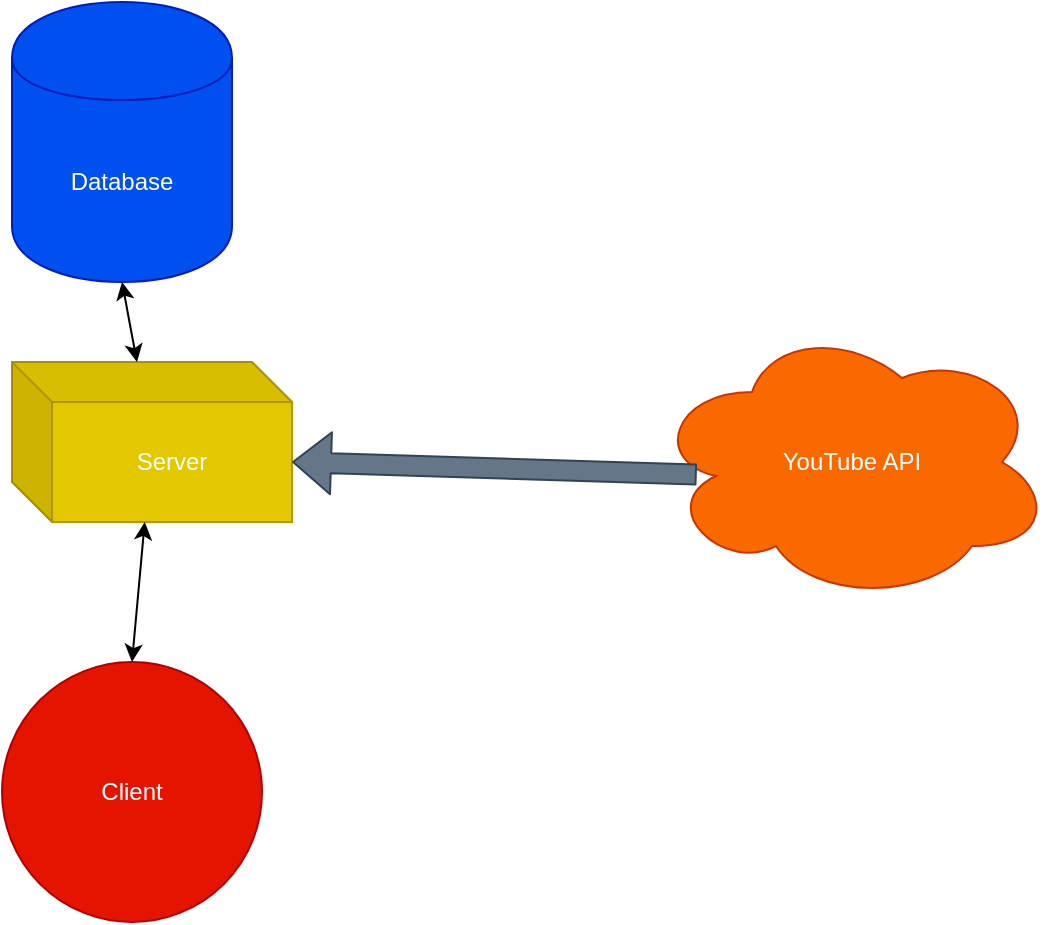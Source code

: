 <mxfile version="10.6.3" type="device"><diagram id="7zva7_fPXmdaQoaNmvWX" name="Page-1"><mxGraphModel dx="870" dy="477" grid="1" gridSize="10" guides="1" tooltips="1" connect="1" arrows="1" fold="1" page="1" pageScale="1" pageWidth="850" pageHeight="1100" math="0" shadow="0"><root><mxCell id="0"/><mxCell id="1" parent="0"/><mxCell id="HEb1YNAf93dNnvy5kD06-1" value="Database" style="shape=cylinder;whiteSpace=wrap;html=1;boundedLbl=1;backgroundOutline=1;fillColor=#0050ef;strokeColor=#001DBC;fontColor=#ffffff;" vertex="1" parent="1"><mxGeometry x="180" y="10" width="110" height="140" as="geometry"/></mxCell><mxCell id="HEb1YNAf93dNnvy5kD06-2" value="YouTube API" style="ellipse;shape=cloud;whiteSpace=wrap;html=1;fillColor=#fa6800;strokeColor=#C73500;fontColor=#ffffff;" vertex="1" parent="1"><mxGeometry x="500" y="170" width="200" height="140" as="geometry"/></mxCell><mxCell id="HEb1YNAf93dNnvy5kD06-3" value="Server" style="shape=cube;whiteSpace=wrap;html=1;boundedLbl=1;backgroundOutline=1;darkOpacity=0.05;darkOpacity2=0.1;fillColor=#e3c800;strokeColor=#B09500;fontColor=#ffffff;" vertex="1" parent="1"><mxGeometry x="180" y="190" width="140" height="80" as="geometry"/></mxCell><mxCell id="HEb1YNAf93dNnvy5kD06-4" value="Client" style="ellipse;whiteSpace=wrap;html=1;aspect=fixed;fillColor=#e51400;strokeColor=#B20000;fontColor=#ffffff;" vertex="1" parent="1"><mxGeometry x="175" y="340" width="130" height="130" as="geometry"/></mxCell><mxCell id="HEb1YNAf93dNnvy5kD06-6" value="" style="endArrow=classic;startArrow=classic;html=1;exitX=0.5;exitY=0;exitDx=0;exitDy=0;" edge="1" parent="1" source="HEb1YNAf93dNnvy5kD06-4" target="HEb1YNAf93dNnvy5kD06-3"><mxGeometry width="50" height="50" relative="1" as="geometry"><mxPoint x="180" y="540" as="sourcePoint"/><mxPoint x="230" y="490" as="targetPoint"/></mxGeometry></mxCell><mxCell id="HEb1YNAf93dNnvy5kD06-7" value="" style="endArrow=classic;startArrow=classic;html=1;entryX=0.5;entryY=1;entryDx=0;entryDy=0;" edge="1" parent="1" source="HEb1YNAf93dNnvy5kD06-3" target="HEb1YNAf93dNnvy5kD06-1"><mxGeometry width="50" height="50" relative="1" as="geometry"><mxPoint x="170" y="620" as="sourcePoint"/><mxPoint x="220" y="570" as="targetPoint"/></mxGeometry></mxCell><mxCell id="HEb1YNAf93dNnvy5kD06-8" value="" style="shape=flexArrow;endArrow=classic;html=1;exitX=0.112;exitY=0.545;exitDx=0;exitDy=0;exitPerimeter=0;entryX=0;entryY=0;entryDx=140;entryDy=50;entryPerimeter=0;fillColor=#647687;strokeColor=#314354;" edge="1" parent="1" source="HEb1YNAf93dNnvy5kD06-2" target="HEb1YNAf93dNnvy5kD06-3"><mxGeometry width="50" height="50" relative="1" as="geometry"><mxPoint x="380" y="270" as="sourcePoint"/><mxPoint x="430" y="220" as="targetPoint"/></mxGeometry></mxCell></root></mxGraphModel></diagram></mxfile>